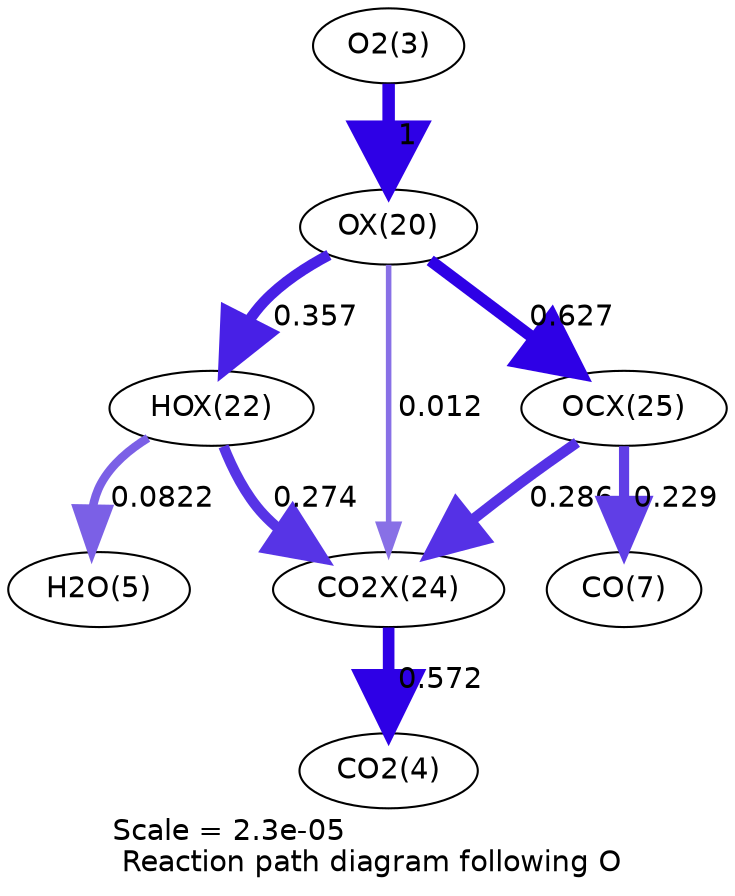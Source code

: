 digraph reaction_paths {
center=1;
s5 -> s23[fontname="Helvetica", penwidth=6, arrowsize=3, color="0.7, 1.5, 0.9"
, label=" 1"];
s23 -> s25[fontname="Helvetica", penwidth=5.22, arrowsize=2.61, color="0.7, 0.857, 0.9"
, label=" 0.357"];
s23 -> s28[fontname="Helvetica", penwidth=5.65, arrowsize=2.82, color="0.7, 1.13, 0.9"
, label=" 0.627"];
s23 -> s27[fontname="Helvetica", penwidth=2.66, arrowsize=1.33, color="0.7, 0.512, 0.9"
, label=" 0.012"];
s25 -> s7[fontname="Helvetica", penwidth=4.11, arrowsize=2.06, color="0.7, 0.582, 0.9"
, label=" 0.0822"];
s25 -> s27[fontname="Helvetica", penwidth=5.02, arrowsize=2.51, color="0.7, 0.774, 0.9"
, label=" 0.274"];
s28 -> s9[fontname="Helvetica", penwidth=4.89, arrowsize=2.44, color="0.7, 0.729, 0.9"
, label=" 0.229"];
s28 -> s27[fontname="Helvetica", penwidth=5.06, arrowsize=2.53, color="0.7, 0.786, 0.9"
, label=" 0.286"];
s27 -> s6[fontname="Helvetica", penwidth=5.58, arrowsize=2.79, color="0.7, 1.07, 0.9"
, label=" 0.572"];
s5 [ fontname="Helvetica", label="O2(3)"];
s6 [ fontname="Helvetica", label="CO2(4)"];
s7 [ fontname="Helvetica", label="H2O(5)"];
s9 [ fontname="Helvetica", label="CO(7)"];
s23 [ fontname="Helvetica", label="OX(20)"];
s25 [ fontname="Helvetica", label="HOX(22)"];
s27 [ fontname="Helvetica", label="CO2X(24)"];
s28 [ fontname="Helvetica", label="OCX(25)"];
 label = "Scale = 2.3e-05\l Reaction path diagram following O";
 fontname = "Helvetica";
}

